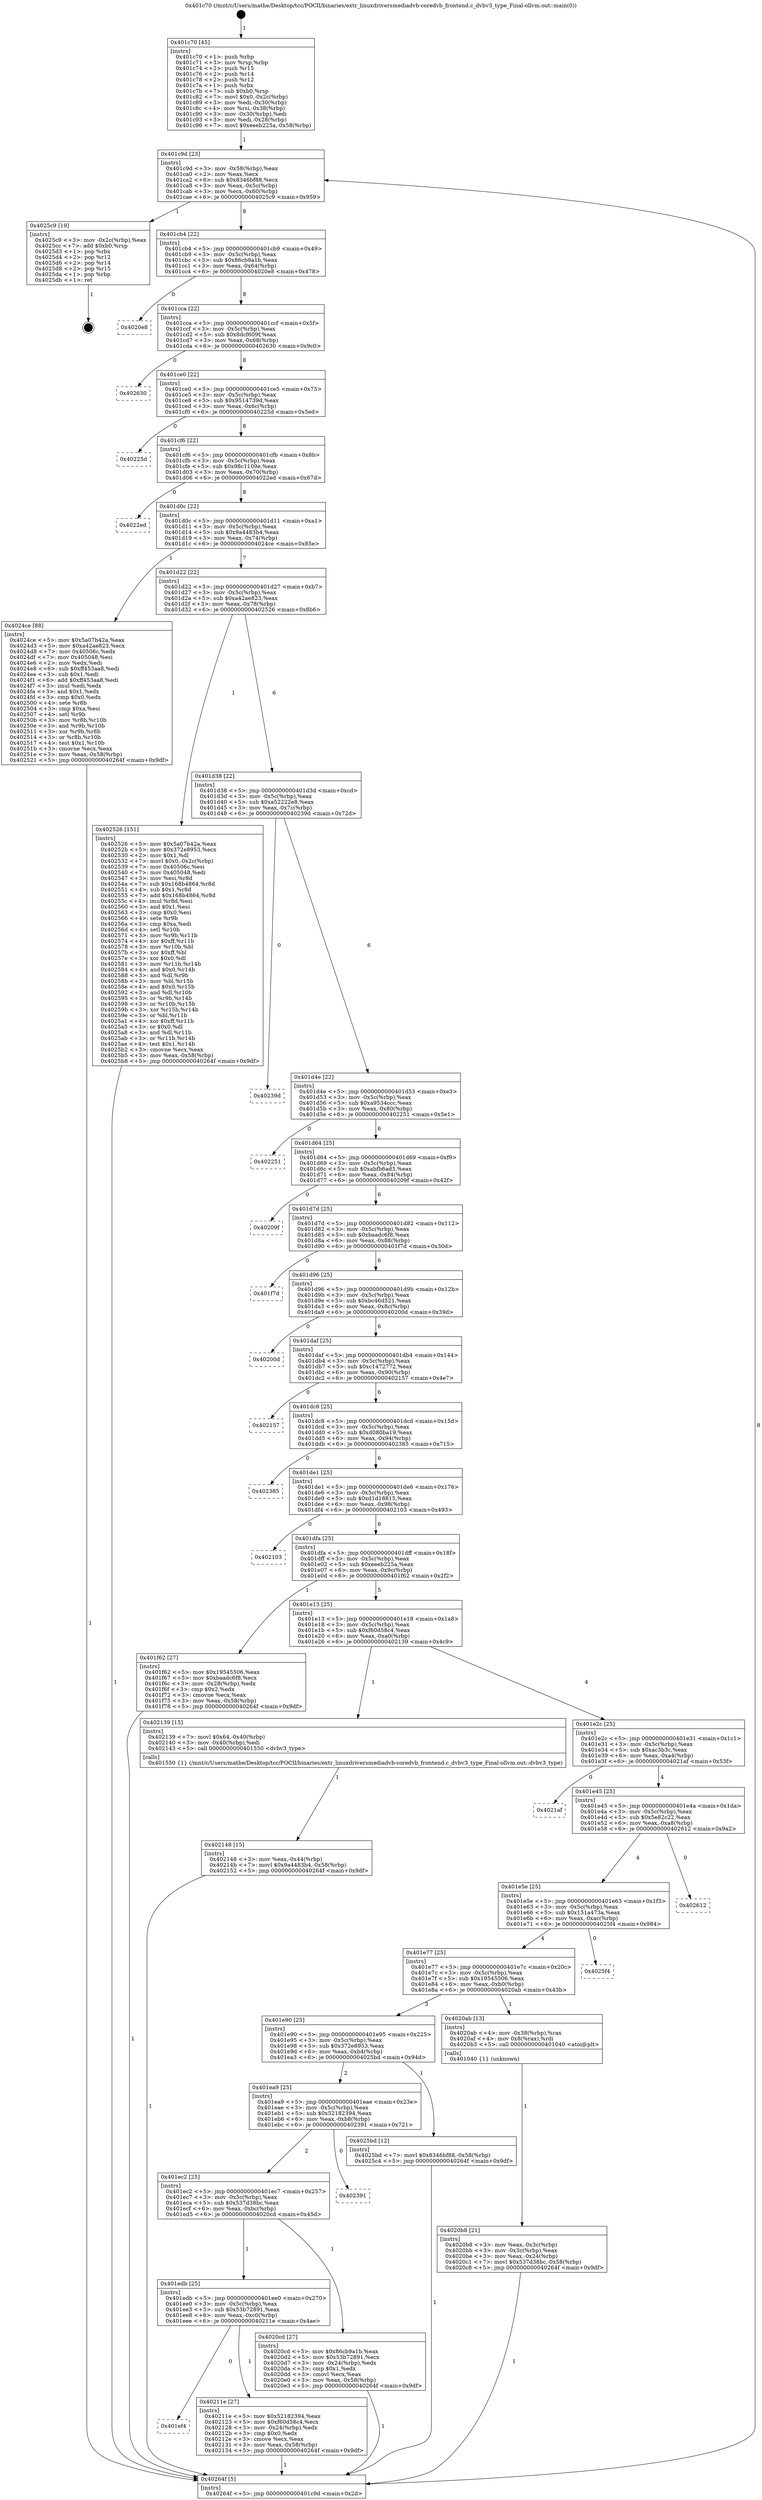 digraph "0x401c70" {
  label = "0x401c70 (/mnt/c/Users/mathe/Desktop/tcc/POCII/binaries/extr_linuxdriversmediadvb-coredvb_frontend.c_dvbv3_type_Final-ollvm.out::main(0))"
  labelloc = "t"
  node[shape=record]

  Entry [label="",width=0.3,height=0.3,shape=circle,fillcolor=black,style=filled]
  "0x401c9d" [label="{
     0x401c9d [23]\l
     | [instrs]\l
     &nbsp;&nbsp;0x401c9d \<+3\>: mov -0x58(%rbp),%eax\l
     &nbsp;&nbsp;0x401ca0 \<+2\>: mov %eax,%ecx\l
     &nbsp;&nbsp;0x401ca2 \<+6\>: sub $0x8346bf88,%ecx\l
     &nbsp;&nbsp;0x401ca8 \<+3\>: mov %eax,-0x5c(%rbp)\l
     &nbsp;&nbsp;0x401cab \<+3\>: mov %ecx,-0x60(%rbp)\l
     &nbsp;&nbsp;0x401cae \<+6\>: je 00000000004025c9 \<main+0x959\>\l
  }"]
  "0x4025c9" [label="{
     0x4025c9 [19]\l
     | [instrs]\l
     &nbsp;&nbsp;0x4025c9 \<+3\>: mov -0x2c(%rbp),%eax\l
     &nbsp;&nbsp;0x4025cc \<+7\>: add $0xb0,%rsp\l
     &nbsp;&nbsp;0x4025d3 \<+1\>: pop %rbx\l
     &nbsp;&nbsp;0x4025d4 \<+2\>: pop %r12\l
     &nbsp;&nbsp;0x4025d6 \<+2\>: pop %r14\l
     &nbsp;&nbsp;0x4025d8 \<+2\>: pop %r15\l
     &nbsp;&nbsp;0x4025da \<+1\>: pop %rbp\l
     &nbsp;&nbsp;0x4025db \<+1\>: ret\l
  }"]
  "0x401cb4" [label="{
     0x401cb4 [22]\l
     | [instrs]\l
     &nbsp;&nbsp;0x401cb4 \<+5\>: jmp 0000000000401cb9 \<main+0x49\>\l
     &nbsp;&nbsp;0x401cb9 \<+3\>: mov -0x5c(%rbp),%eax\l
     &nbsp;&nbsp;0x401cbc \<+5\>: sub $0x86cb9a1b,%eax\l
     &nbsp;&nbsp;0x401cc1 \<+3\>: mov %eax,-0x64(%rbp)\l
     &nbsp;&nbsp;0x401cc4 \<+6\>: je 00000000004020e8 \<main+0x478\>\l
  }"]
  Exit [label="",width=0.3,height=0.3,shape=circle,fillcolor=black,style=filled,peripheries=2]
  "0x4020e8" [label="{
     0x4020e8\l
  }", style=dashed]
  "0x401cca" [label="{
     0x401cca [22]\l
     | [instrs]\l
     &nbsp;&nbsp;0x401cca \<+5\>: jmp 0000000000401ccf \<main+0x5f\>\l
     &nbsp;&nbsp;0x401ccf \<+3\>: mov -0x5c(%rbp),%eax\l
     &nbsp;&nbsp;0x401cd2 \<+5\>: sub $0x8dcf609f,%eax\l
     &nbsp;&nbsp;0x401cd7 \<+3\>: mov %eax,-0x68(%rbp)\l
     &nbsp;&nbsp;0x401cda \<+6\>: je 0000000000402630 \<main+0x9c0\>\l
  }"]
  "0x402148" [label="{
     0x402148 [15]\l
     | [instrs]\l
     &nbsp;&nbsp;0x402148 \<+3\>: mov %eax,-0x44(%rbp)\l
     &nbsp;&nbsp;0x40214b \<+7\>: movl $0x9a4483b4,-0x58(%rbp)\l
     &nbsp;&nbsp;0x402152 \<+5\>: jmp 000000000040264f \<main+0x9df\>\l
  }"]
  "0x402630" [label="{
     0x402630\l
  }", style=dashed]
  "0x401ce0" [label="{
     0x401ce0 [22]\l
     | [instrs]\l
     &nbsp;&nbsp;0x401ce0 \<+5\>: jmp 0000000000401ce5 \<main+0x75\>\l
     &nbsp;&nbsp;0x401ce5 \<+3\>: mov -0x5c(%rbp),%eax\l
     &nbsp;&nbsp;0x401ce8 \<+5\>: sub $0x9514739d,%eax\l
     &nbsp;&nbsp;0x401ced \<+3\>: mov %eax,-0x6c(%rbp)\l
     &nbsp;&nbsp;0x401cf0 \<+6\>: je 000000000040225d \<main+0x5ed\>\l
  }"]
  "0x401ef4" [label="{
     0x401ef4\l
  }", style=dashed]
  "0x40225d" [label="{
     0x40225d\l
  }", style=dashed]
  "0x401cf6" [label="{
     0x401cf6 [22]\l
     | [instrs]\l
     &nbsp;&nbsp;0x401cf6 \<+5\>: jmp 0000000000401cfb \<main+0x8b\>\l
     &nbsp;&nbsp;0x401cfb \<+3\>: mov -0x5c(%rbp),%eax\l
     &nbsp;&nbsp;0x401cfe \<+5\>: sub $0x98c1109e,%eax\l
     &nbsp;&nbsp;0x401d03 \<+3\>: mov %eax,-0x70(%rbp)\l
     &nbsp;&nbsp;0x401d06 \<+6\>: je 00000000004022ed \<main+0x67d\>\l
  }"]
  "0x40211e" [label="{
     0x40211e [27]\l
     | [instrs]\l
     &nbsp;&nbsp;0x40211e \<+5\>: mov $0x52182394,%eax\l
     &nbsp;&nbsp;0x402123 \<+5\>: mov $0xf60d58c4,%ecx\l
     &nbsp;&nbsp;0x402128 \<+3\>: mov -0x24(%rbp),%edx\l
     &nbsp;&nbsp;0x40212b \<+3\>: cmp $0x0,%edx\l
     &nbsp;&nbsp;0x40212e \<+3\>: cmove %ecx,%eax\l
     &nbsp;&nbsp;0x402131 \<+3\>: mov %eax,-0x58(%rbp)\l
     &nbsp;&nbsp;0x402134 \<+5\>: jmp 000000000040264f \<main+0x9df\>\l
  }"]
  "0x4022ed" [label="{
     0x4022ed\l
  }", style=dashed]
  "0x401d0c" [label="{
     0x401d0c [22]\l
     | [instrs]\l
     &nbsp;&nbsp;0x401d0c \<+5\>: jmp 0000000000401d11 \<main+0xa1\>\l
     &nbsp;&nbsp;0x401d11 \<+3\>: mov -0x5c(%rbp),%eax\l
     &nbsp;&nbsp;0x401d14 \<+5\>: sub $0x9a4483b4,%eax\l
     &nbsp;&nbsp;0x401d19 \<+3\>: mov %eax,-0x74(%rbp)\l
     &nbsp;&nbsp;0x401d1c \<+6\>: je 00000000004024ce \<main+0x85e\>\l
  }"]
  "0x401edb" [label="{
     0x401edb [25]\l
     | [instrs]\l
     &nbsp;&nbsp;0x401edb \<+5\>: jmp 0000000000401ee0 \<main+0x270\>\l
     &nbsp;&nbsp;0x401ee0 \<+3\>: mov -0x5c(%rbp),%eax\l
     &nbsp;&nbsp;0x401ee3 \<+5\>: sub $0x53b72891,%eax\l
     &nbsp;&nbsp;0x401ee8 \<+6\>: mov %eax,-0xc0(%rbp)\l
     &nbsp;&nbsp;0x401eee \<+6\>: je 000000000040211e \<main+0x4ae\>\l
  }"]
  "0x4024ce" [label="{
     0x4024ce [88]\l
     | [instrs]\l
     &nbsp;&nbsp;0x4024ce \<+5\>: mov $0x5a07b42a,%eax\l
     &nbsp;&nbsp;0x4024d3 \<+5\>: mov $0xa42ae823,%ecx\l
     &nbsp;&nbsp;0x4024d8 \<+7\>: mov 0x40506c,%edx\l
     &nbsp;&nbsp;0x4024df \<+7\>: mov 0x405048,%esi\l
     &nbsp;&nbsp;0x4024e6 \<+2\>: mov %edx,%edi\l
     &nbsp;&nbsp;0x4024e8 \<+6\>: sub $0xff453aa8,%edi\l
     &nbsp;&nbsp;0x4024ee \<+3\>: sub $0x1,%edi\l
     &nbsp;&nbsp;0x4024f1 \<+6\>: add $0xff453aa8,%edi\l
     &nbsp;&nbsp;0x4024f7 \<+3\>: imul %edi,%edx\l
     &nbsp;&nbsp;0x4024fa \<+3\>: and $0x1,%edx\l
     &nbsp;&nbsp;0x4024fd \<+3\>: cmp $0x0,%edx\l
     &nbsp;&nbsp;0x402500 \<+4\>: sete %r8b\l
     &nbsp;&nbsp;0x402504 \<+3\>: cmp $0xa,%esi\l
     &nbsp;&nbsp;0x402507 \<+4\>: setl %r9b\l
     &nbsp;&nbsp;0x40250b \<+3\>: mov %r8b,%r10b\l
     &nbsp;&nbsp;0x40250e \<+3\>: and %r9b,%r10b\l
     &nbsp;&nbsp;0x402511 \<+3\>: xor %r9b,%r8b\l
     &nbsp;&nbsp;0x402514 \<+3\>: or %r8b,%r10b\l
     &nbsp;&nbsp;0x402517 \<+4\>: test $0x1,%r10b\l
     &nbsp;&nbsp;0x40251b \<+3\>: cmovne %ecx,%eax\l
     &nbsp;&nbsp;0x40251e \<+3\>: mov %eax,-0x58(%rbp)\l
     &nbsp;&nbsp;0x402521 \<+5\>: jmp 000000000040264f \<main+0x9df\>\l
  }"]
  "0x401d22" [label="{
     0x401d22 [22]\l
     | [instrs]\l
     &nbsp;&nbsp;0x401d22 \<+5\>: jmp 0000000000401d27 \<main+0xb7\>\l
     &nbsp;&nbsp;0x401d27 \<+3\>: mov -0x5c(%rbp),%eax\l
     &nbsp;&nbsp;0x401d2a \<+5\>: sub $0xa42ae823,%eax\l
     &nbsp;&nbsp;0x401d2f \<+3\>: mov %eax,-0x78(%rbp)\l
     &nbsp;&nbsp;0x401d32 \<+6\>: je 0000000000402526 \<main+0x8b6\>\l
  }"]
  "0x4020cd" [label="{
     0x4020cd [27]\l
     | [instrs]\l
     &nbsp;&nbsp;0x4020cd \<+5\>: mov $0x86cb9a1b,%eax\l
     &nbsp;&nbsp;0x4020d2 \<+5\>: mov $0x53b72891,%ecx\l
     &nbsp;&nbsp;0x4020d7 \<+3\>: mov -0x24(%rbp),%edx\l
     &nbsp;&nbsp;0x4020da \<+3\>: cmp $0x1,%edx\l
     &nbsp;&nbsp;0x4020dd \<+3\>: cmovl %ecx,%eax\l
     &nbsp;&nbsp;0x4020e0 \<+3\>: mov %eax,-0x58(%rbp)\l
     &nbsp;&nbsp;0x4020e3 \<+5\>: jmp 000000000040264f \<main+0x9df\>\l
  }"]
  "0x402526" [label="{
     0x402526 [151]\l
     | [instrs]\l
     &nbsp;&nbsp;0x402526 \<+5\>: mov $0x5a07b42a,%eax\l
     &nbsp;&nbsp;0x40252b \<+5\>: mov $0x372e8953,%ecx\l
     &nbsp;&nbsp;0x402530 \<+2\>: mov $0x1,%dl\l
     &nbsp;&nbsp;0x402532 \<+7\>: movl $0x0,-0x2c(%rbp)\l
     &nbsp;&nbsp;0x402539 \<+7\>: mov 0x40506c,%esi\l
     &nbsp;&nbsp;0x402540 \<+7\>: mov 0x405048,%edi\l
     &nbsp;&nbsp;0x402547 \<+3\>: mov %esi,%r8d\l
     &nbsp;&nbsp;0x40254a \<+7\>: sub $0x168b4864,%r8d\l
     &nbsp;&nbsp;0x402551 \<+4\>: sub $0x1,%r8d\l
     &nbsp;&nbsp;0x402555 \<+7\>: add $0x168b4864,%r8d\l
     &nbsp;&nbsp;0x40255c \<+4\>: imul %r8d,%esi\l
     &nbsp;&nbsp;0x402560 \<+3\>: and $0x1,%esi\l
     &nbsp;&nbsp;0x402563 \<+3\>: cmp $0x0,%esi\l
     &nbsp;&nbsp;0x402566 \<+4\>: sete %r9b\l
     &nbsp;&nbsp;0x40256a \<+3\>: cmp $0xa,%edi\l
     &nbsp;&nbsp;0x40256d \<+4\>: setl %r10b\l
     &nbsp;&nbsp;0x402571 \<+3\>: mov %r9b,%r11b\l
     &nbsp;&nbsp;0x402574 \<+4\>: xor $0xff,%r11b\l
     &nbsp;&nbsp;0x402578 \<+3\>: mov %r10b,%bl\l
     &nbsp;&nbsp;0x40257b \<+3\>: xor $0xff,%bl\l
     &nbsp;&nbsp;0x40257e \<+3\>: xor $0x0,%dl\l
     &nbsp;&nbsp;0x402581 \<+3\>: mov %r11b,%r14b\l
     &nbsp;&nbsp;0x402584 \<+4\>: and $0x0,%r14b\l
     &nbsp;&nbsp;0x402588 \<+3\>: and %dl,%r9b\l
     &nbsp;&nbsp;0x40258b \<+3\>: mov %bl,%r15b\l
     &nbsp;&nbsp;0x40258e \<+4\>: and $0x0,%r15b\l
     &nbsp;&nbsp;0x402592 \<+3\>: and %dl,%r10b\l
     &nbsp;&nbsp;0x402595 \<+3\>: or %r9b,%r14b\l
     &nbsp;&nbsp;0x402598 \<+3\>: or %r10b,%r15b\l
     &nbsp;&nbsp;0x40259b \<+3\>: xor %r15b,%r14b\l
     &nbsp;&nbsp;0x40259e \<+3\>: or %bl,%r11b\l
     &nbsp;&nbsp;0x4025a1 \<+4\>: xor $0xff,%r11b\l
     &nbsp;&nbsp;0x4025a5 \<+3\>: or $0x0,%dl\l
     &nbsp;&nbsp;0x4025a8 \<+3\>: and %dl,%r11b\l
     &nbsp;&nbsp;0x4025ab \<+3\>: or %r11b,%r14b\l
     &nbsp;&nbsp;0x4025ae \<+4\>: test $0x1,%r14b\l
     &nbsp;&nbsp;0x4025b2 \<+3\>: cmovne %ecx,%eax\l
     &nbsp;&nbsp;0x4025b5 \<+3\>: mov %eax,-0x58(%rbp)\l
     &nbsp;&nbsp;0x4025b8 \<+5\>: jmp 000000000040264f \<main+0x9df\>\l
  }"]
  "0x401d38" [label="{
     0x401d38 [22]\l
     | [instrs]\l
     &nbsp;&nbsp;0x401d38 \<+5\>: jmp 0000000000401d3d \<main+0xcd\>\l
     &nbsp;&nbsp;0x401d3d \<+3\>: mov -0x5c(%rbp),%eax\l
     &nbsp;&nbsp;0x401d40 \<+5\>: sub $0xa52222e8,%eax\l
     &nbsp;&nbsp;0x401d45 \<+3\>: mov %eax,-0x7c(%rbp)\l
     &nbsp;&nbsp;0x401d48 \<+6\>: je 000000000040239d \<main+0x72d\>\l
  }"]
  "0x401ec2" [label="{
     0x401ec2 [25]\l
     | [instrs]\l
     &nbsp;&nbsp;0x401ec2 \<+5\>: jmp 0000000000401ec7 \<main+0x257\>\l
     &nbsp;&nbsp;0x401ec7 \<+3\>: mov -0x5c(%rbp),%eax\l
     &nbsp;&nbsp;0x401eca \<+5\>: sub $0x537d38bc,%eax\l
     &nbsp;&nbsp;0x401ecf \<+6\>: mov %eax,-0xbc(%rbp)\l
     &nbsp;&nbsp;0x401ed5 \<+6\>: je 00000000004020cd \<main+0x45d\>\l
  }"]
  "0x40239d" [label="{
     0x40239d\l
  }", style=dashed]
  "0x401d4e" [label="{
     0x401d4e [22]\l
     | [instrs]\l
     &nbsp;&nbsp;0x401d4e \<+5\>: jmp 0000000000401d53 \<main+0xe3\>\l
     &nbsp;&nbsp;0x401d53 \<+3\>: mov -0x5c(%rbp),%eax\l
     &nbsp;&nbsp;0x401d56 \<+5\>: sub $0xa9534ccc,%eax\l
     &nbsp;&nbsp;0x401d5b \<+3\>: mov %eax,-0x80(%rbp)\l
     &nbsp;&nbsp;0x401d5e \<+6\>: je 0000000000402251 \<main+0x5e1\>\l
  }"]
  "0x402391" [label="{
     0x402391\l
  }", style=dashed]
  "0x402251" [label="{
     0x402251\l
  }", style=dashed]
  "0x401d64" [label="{
     0x401d64 [25]\l
     | [instrs]\l
     &nbsp;&nbsp;0x401d64 \<+5\>: jmp 0000000000401d69 \<main+0xf9\>\l
     &nbsp;&nbsp;0x401d69 \<+3\>: mov -0x5c(%rbp),%eax\l
     &nbsp;&nbsp;0x401d6c \<+5\>: sub $0xabfb6ad3,%eax\l
     &nbsp;&nbsp;0x401d71 \<+6\>: mov %eax,-0x84(%rbp)\l
     &nbsp;&nbsp;0x401d77 \<+6\>: je 000000000040209f \<main+0x42f\>\l
  }"]
  "0x401ea9" [label="{
     0x401ea9 [25]\l
     | [instrs]\l
     &nbsp;&nbsp;0x401ea9 \<+5\>: jmp 0000000000401eae \<main+0x23e\>\l
     &nbsp;&nbsp;0x401eae \<+3\>: mov -0x5c(%rbp),%eax\l
     &nbsp;&nbsp;0x401eb1 \<+5\>: sub $0x52182394,%eax\l
     &nbsp;&nbsp;0x401eb6 \<+6\>: mov %eax,-0xb8(%rbp)\l
     &nbsp;&nbsp;0x401ebc \<+6\>: je 0000000000402391 \<main+0x721\>\l
  }"]
  "0x40209f" [label="{
     0x40209f\l
  }", style=dashed]
  "0x401d7d" [label="{
     0x401d7d [25]\l
     | [instrs]\l
     &nbsp;&nbsp;0x401d7d \<+5\>: jmp 0000000000401d82 \<main+0x112\>\l
     &nbsp;&nbsp;0x401d82 \<+3\>: mov -0x5c(%rbp),%eax\l
     &nbsp;&nbsp;0x401d85 \<+5\>: sub $0xbaadc6f8,%eax\l
     &nbsp;&nbsp;0x401d8a \<+6\>: mov %eax,-0x88(%rbp)\l
     &nbsp;&nbsp;0x401d90 \<+6\>: je 0000000000401f7d \<main+0x30d\>\l
  }"]
  "0x4025bd" [label="{
     0x4025bd [12]\l
     | [instrs]\l
     &nbsp;&nbsp;0x4025bd \<+7\>: movl $0x8346bf88,-0x58(%rbp)\l
     &nbsp;&nbsp;0x4025c4 \<+5\>: jmp 000000000040264f \<main+0x9df\>\l
  }"]
  "0x401f7d" [label="{
     0x401f7d\l
  }", style=dashed]
  "0x401d96" [label="{
     0x401d96 [25]\l
     | [instrs]\l
     &nbsp;&nbsp;0x401d96 \<+5\>: jmp 0000000000401d9b \<main+0x12b\>\l
     &nbsp;&nbsp;0x401d9b \<+3\>: mov -0x5c(%rbp),%eax\l
     &nbsp;&nbsp;0x401d9e \<+5\>: sub $0xbc46d521,%eax\l
     &nbsp;&nbsp;0x401da3 \<+6\>: mov %eax,-0x8c(%rbp)\l
     &nbsp;&nbsp;0x401da9 \<+6\>: je 000000000040200d \<main+0x39d\>\l
  }"]
  "0x4020b8" [label="{
     0x4020b8 [21]\l
     | [instrs]\l
     &nbsp;&nbsp;0x4020b8 \<+3\>: mov %eax,-0x3c(%rbp)\l
     &nbsp;&nbsp;0x4020bb \<+3\>: mov -0x3c(%rbp),%eax\l
     &nbsp;&nbsp;0x4020be \<+3\>: mov %eax,-0x24(%rbp)\l
     &nbsp;&nbsp;0x4020c1 \<+7\>: movl $0x537d38bc,-0x58(%rbp)\l
     &nbsp;&nbsp;0x4020c8 \<+5\>: jmp 000000000040264f \<main+0x9df\>\l
  }"]
  "0x40200d" [label="{
     0x40200d\l
  }", style=dashed]
  "0x401daf" [label="{
     0x401daf [25]\l
     | [instrs]\l
     &nbsp;&nbsp;0x401daf \<+5\>: jmp 0000000000401db4 \<main+0x144\>\l
     &nbsp;&nbsp;0x401db4 \<+3\>: mov -0x5c(%rbp),%eax\l
     &nbsp;&nbsp;0x401db7 \<+5\>: sub $0xc1472772,%eax\l
     &nbsp;&nbsp;0x401dbc \<+6\>: mov %eax,-0x90(%rbp)\l
     &nbsp;&nbsp;0x401dc2 \<+6\>: je 0000000000402157 \<main+0x4e7\>\l
  }"]
  "0x401e90" [label="{
     0x401e90 [25]\l
     | [instrs]\l
     &nbsp;&nbsp;0x401e90 \<+5\>: jmp 0000000000401e95 \<main+0x225\>\l
     &nbsp;&nbsp;0x401e95 \<+3\>: mov -0x5c(%rbp),%eax\l
     &nbsp;&nbsp;0x401e98 \<+5\>: sub $0x372e8953,%eax\l
     &nbsp;&nbsp;0x401e9d \<+6\>: mov %eax,-0xb4(%rbp)\l
     &nbsp;&nbsp;0x401ea3 \<+6\>: je 00000000004025bd \<main+0x94d\>\l
  }"]
  "0x402157" [label="{
     0x402157\l
  }", style=dashed]
  "0x401dc8" [label="{
     0x401dc8 [25]\l
     | [instrs]\l
     &nbsp;&nbsp;0x401dc8 \<+5\>: jmp 0000000000401dcd \<main+0x15d\>\l
     &nbsp;&nbsp;0x401dcd \<+3\>: mov -0x5c(%rbp),%eax\l
     &nbsp;&nbsp;0x401dd0 \<+5\>: sub $0xd080ba19,%eax\l
     &nbsp;&nbsp;0x401dd5 \<+6\>: mov %eax,-0x94(%rbp)\l
     &nbsp;&nbsp;0x401ddb \<+6\>: je 0000000000402385 \<main+0x715\>\l
  }"]
  "0x4020ab" [label="{
     0x4020ab [13]\l
     | [instrs]\l
     &nbsp;&nbsp;0x4020ab \<+4\>: mov -0x38(%rbp),%rax\l
     &nbsp;&nbsp;0x4020af \<+4\>: mov 0x8(%rax),%rdi\l
     &nbsp;&nbsp;0x4020b3 \<+5\>: call 0000000000401040 \<atoi@plt\>\l
     | [calls]\l
     &nbsp;&nbsp;0x401040 \{1\} (unknown)\l
  }"]
  "0x402385" [label="{
     0x402385\l
  }", style=dashed]
  "0x401de1" [label="{
     0x401de1 [25]\l
     | [instrs]\l
     &nbsp;&nbsp;0x401de1 \<+5\>: jmp 0000000000401de6 \<main+0x176\>\l
     &nbsp;&nbsp;0x401de6 \<+3\>: mov -0x5c(%rbp),%eax\l
     &nbsp;&nbsp;0x401de9 \<+5\>: sub $0xd1d18815,%eax\l
     &nbsp;&nbsp;0x401dee \<+6\>: mov %eax,-0x98(%rbp)\l
     &nbsp;&nbsp;0x401df4 \<+6\>: je 0000000000402103 \<main+0x493\>\l
  }"]
  "0x401e77" [label="{
     0x401e77 [25]\l
     | [instrs]\l
     &nbsp;&nbsp;0x401e77 \<+5\>: jmp 0000000000401e7c \<main+0x20c\>\l
     &nbsp;&nbsp;0x401e7c \<+3\>: mov -0x5c(%rbp),%eax\l
     &nbsp;&nbsp;0x401e7f \<+5\>: sub $0x19545506,%eax\l
     &nbsp;&nbsp;0x401e84 \<+6\>: mov %eax,-0xb0(%rbp)\l
     &nbsp;&nbsp;0x401e8a \<+6\>: je 00000000004020ab \<main+0x43b\>\l
  }"]
  "0x402103" [label="{
     0x402103\l
  }", style=dashed]
  "0x401dfa" [label="{
     0x401dfa [25]\l
     | [instrs]\l
     &nbsp;&nbsp;0x401dfa \<+5\>: jmp 0000000000401dff \<main+0x18f\>\l
     &nbsp;&nbsp;0x401dff \<+3\>: mov -0x5c(%rbp),%eax\l
     &nbsp;&nbsp;0x401e02 \<+5\>: sub $0xeeeb225a,%eax\l
     &nbsp;&nbsp;0x401e07 \<+6\>: mov %eax,-0x9c(%rbp)\l
     &nbsp;&nbsp;0x401e0d \<+6\>: je 0000000000401f62 \<main+0x2f2\>\l
  }"]
  "0x4025f4" [label="{
     0x4025f4\l
  }", style=dashed]
  "0x401f62" [label="{
     0x401f62 [27]\l
     | [instrs]\l
     &nbsp;&nbsp;0x401f62 \<+5\>: mov $0x19545506,%eax\l
     &nbsp;&nbsp;0x401f67 \<+5\>: mov $0xbaadc6f8,%ecx\l
     &nbsp;&nbsp;0x401f6c \<+3\>: mov -0x28(%rbp),%edx\l
     &nbsp;&nbsp;0x401f6f \<+3\>: cmp $0x2,%edx\l
     &nbsp;&nbsp;0x401f72 \<+3\>: cmovne %ecx,%eax\l
     &nbsp;&nbsp;0x401f75 \<+3\>: mov %eax,-0x58(%rbp)\l
     &nbsp;&nbsp;0x401f78 \<+5\>: jmp 000000000040264f \<main+0x9df\>\l
  }"]
  "0x401e13" [label="{
     0x401e13 [25]\l
     | [instrs]\l
     &nbsp;&nbsp;0x401e13 \<+5\>: jmp 0000000000401e18 \<main+0x1a8\>\l
     &nbsp;&nbsp;0x401e18 \<+3\>: mov -0x5c(%rbp),%eax\l
     &nbsp;&nbsp;0x401e1b \<+5\>: sub $0xf60d58c4,%eax\l
     &nbsp;&nbsp;0x401e20 \<+6\>: mov %eax,-0xa0(%rbp)\l
     &nbsp;&nbsp;0x401e26 \<+6\>: je 0000000000402139 \<main+0x4c9\>\l
  }"]
  "0x40264f" [label="{
     0x40264f [5]\l
     | [instrs]\l
     &nbsp;&nbsp;0x40264f \<+5\>: jmp 0000000000401c9d \<main+0x2d\>\l
  }"]
  "0x401c70" [label="{
     0x401c70 [45]\l
     | [instrs]\l
     &nbsp;&nbsp;0x401c70 \<+1\>: push %rbp\l
     &nbsp;&nbsp;0x401c71 \<+3\>: mov %rsp,%rbp\l
     &nbsp;&nbsp;0x401c74 \<+2\>: push %r15\l
     &nbsp;&nbsp;0x401c76 \<+2\>: push %r14\l
     &nbsp;&nbsp;0x401c78 \<+2\>: push %r12\l
     &nbsp;&nbsp;0x401c7a \<+1\>: push %rbx\l
     &nbsp;&nbsp;0x401c7b \<+7\>: sub $0xb0,%rsp\l
     &nbsp;&nbsp;0x401c82 \<+7\>: movl $0x0,-0x2c(%rbp)\l
     &nbsp;&nbsp;0x401c89 \<+3\>: mov %edi,-0x30(%rbp)\l
     &nbsp;&nbsp;0x401c8c \<+4\>: mov %rsi,-0x38(%rbp)\l
     &nbsp;&nbsp;0x401c90 \<+3\>: mov -0x30(%rbp),%edi\l
     &nbsp;&nbsp;0x401c93 \<+3\>: mov %edi,-0x28(%rbp)\l
     &nbsp;&nbsp;0x401c96 \<+7\>: movl $0xeeeb225a,-0x58(%rbp)\l
  }"]
  "0x401e5e" [label="{
     0x401e5e [25]\l
     | [instrs]\l
     &nbsp;&nbsp;0x401e5e \<+5\>: jmp 0000000000401e63 \<main+0x1f3\>\l
     &nbsp;&nbsp;0x401e63 \<+3\>: mov -0x5c(%rbp),%eax\l
     &nbsp;&nbsp;0x401e66 \<+5\>: sub $0x151a473a,%eax\l
     &nbsp;&nbsp;0x401e6b \<+6\>: mov %eax,-0xac(%rbp)\l
     &nbsp;&nbsp;0x401e71 \<+6\>: je 00000000004025f4 \<main+0x984\>\l
  }"]
  "0x402139" [label="{
     0x402139 [15]\l
     | [instrs]\l
     &nbsp;&nbsp;0x402139 \<+7\>: movl $0x64,-0x40(%rbp)\l
     &nbsp;&nbsp;0x402140 \<+3\>: mov -0x40(%rbp),%edi\l
     &nbsp;&nbsp;0x402143 \<+5\>: call 0000000000401550 \<dvbv3_type\>\l
     | [calls]\l
     &nbsp;&nbsp;0x401550 \{1\} (/mnt/c/Users/mathe/Desktop/tcc/POCII/binaries/extr_linuxdriversmediadvb-coredvb_frontend.c_dvbv3_type_Final-ollvm.out::dvbv3_type)\l
  }"]
  "0x401e2c" [label="{
     0x401e2c [25]\l
     | [instrs]\l
     &nbsp;&nbsp;0x401e2c \<+5\>: jmp 0000000000401e31 \<main+0x1c1\>\l
     &nbsp;&nbsp;0x401e31 \<+3\>: mov -0x5c(%rbp),%eax\l
     &nbsp;&nbsp;0x401e34 \<+5\>: sub $0xac3b3c,%eax\l
     &nbsp;&nbsp;0x401e39 \<+6\>: mov %eax,-0xa4(%rbp)\l
     &nbsp;&nbsp;0x401e3f \<+6\>: je 00000000004021af \<main+0x53f\>\l
  }"]
  "0x402612" [label="{
     0x402612\l
  }", style=dashed]
  "0x4021af" [label="{
     0x4021af\l
  }", style=dashed]
  "0x401e45" [label="{
     0x401e45 [25]\l
     | [instrs]\l
     &nbsp;&nbsp;0x401e45 \<+5\>: jmp 0000000000401e4a \<main+0x1da\>\l
     &nbsp;&nbsp;0x401e4a \<+3\>: mov -0x5c(%rbp),%eax\l
     &nbsp;&nbsp;0x401e4d \<+5\>: sub $0x5e82c22,%eax\l
     &nbsp;&nbsp;0x401e52 \<+6\>: mov %eax,-0xa8(%rbp)\l
     &nbsp;&nbsp;0x401e58 \<+6\>: je 0000000000402612 \<main+0x9a2\>\l
  }"]
  Entry -> "0x401c70" [label=" 1"]
  "0x401c9d" -> "0x4025c9" [label=" 1"]
  "0x401c9d" -> "0x401cb4" [label=" 8"]
  "0x4025c9" -> Exit [label=" 1"]
  "0x401cb4" -> "0x4020e8" [label=" 0"]
  "0x401cb4" -> "0x401cca" [label=" 8"]
  "0x4025bd" -> "0x40264f" [label=" 1"]
  "0x401cca" -> "0x402630" [label=" 0"]
  "0x401cca" -> "0x401ce0" [label=" 8"]
  "0x402526" -> "0x40264f" [label=" 1"]
  "0x401ce0" -> "0x40225d" [label=" 0"]
  "0x401ce0" -> "0x401cf6" [label=" 8"]
  "0x4024ce" -> "0x40264f" [label=" 1"]
  "0x401cf6" -> "0x4022ed" [label=" 0"]
  "0x401cf6" -> "0x401d0c" [label=" 8"]
  "0x402148" -> "0x40264f" [label=" 1"]
  "0x401d0c" -> "0x4024ce" [label=" 1"]
  "0x401d0c" -> "0x401d22" [label=" 7"]
  "0x40211e" -> "0x40264f" [label=" 1"]
  "0x401d22" -> "0x402526" [label=" 1"]
  "0x401d22" -> "0x401d38" [label=" 6"]
  "0x401edb" -> "0x401ef4" [label=" 0"]
  "0x401d38" -> "0x40239d" [label=" 0"]
  "0x401d38" -> "0x401d4e" [label=" 6"]
  "0x402139" -> "0x402148" [label=" 1"]
  "0x401d4e" -> "0x402251" [label=" 0"]
  "0x401d4e" -> "0x401d64" [label=" 6"]
  "0x4020cd" -> "0x40264f" [label=" 1"]
  "0x401d64" -> "0x40209f" [label=" 0"]
  "0x401d64" -> "0x401d7d" [label=" 6"]
  "0x401ec2" -> "0x4020cd" [label=" 1"]
  "0x401d7d" -> "0x401f7d" [label=" 0"]
  "0x401d7d" -> "0x401d96" [label=" 6"]
  "0x401edb" -> "0x40211e" [label=" 1"]
  "0x401d96" -> "0x40200d" [label=" 0"]
  "0x401d96" -> "0x401daf" [label=" 6"]
  "0x401ea9" -> "0x402391" [label=" 0"]
  "0x401daf" -> "0x402157" [label=" 0"]
  "0x401daf" -> "0x401dc8" [label=" 6"]
  "0x401ec2" -> "0x401edb" [label=" 1"]
  "0x401dc8" -> "0x402385" [label=" 0"]
  "0x401dc8" -> "0x401de1" [label=" 6"]
  "0x401e90" -> "0x401ea9" [label=" 2"]
  "0x401de1" -> "0x402103" [label=" 0"]
  "0x401de1" -> "0x401dfa" [label=" 6"]
  "0x401ea9" -> "0x401ec2" [label=" 2"]
  "0x401dfa" -> "0x401f62" [label=" 1"]
  "0x401dfa" -> "0x401e13" [label=" 5"]
  "0x401f62" -> "0x40264f" [label=" 1"]
  "0x401c70" -> "0x401c9d" [label=" 1"]
  "0x40264f" -> "0x401c9d" [label=" 8"]
  "0x4020b8" -> "0x40264f" [label=" 1"]
  "0x401e13" -> "0x402139" [label=" 1"]
  "0x401e13" -> "0x401e2c" [label=" 4"]
  "0x401e77" -> "0x401e90" [label=" 3"]
  "0x401e2c" -> "0x4021af" [label=" 0"]
  "0x401e2c" -> "0x401e45" [label=" 4"]
  "0x401e77" -> "0x4020ab" [label=" 1"]
  "0x401e45" -> "0x402612" [label=" 0"]
  "0x401e45" -> "0x401e5e" [label=" 4"]
  "0x4020ab" -> "0x4020b8" [label=" 1"]
  "0x401e5e" -> "0x4025f4" [label=" 0"]
  "0x401e5e" -> "0x401e77" [label=" 4"]
  "0x401e90" -> "0x4025bd" [label=" 1"]
}

